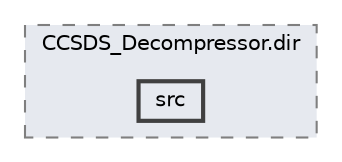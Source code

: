 digraph "build/CMakeFiles/CCSDS_Decompressor.dir/src"
{
 // LATEX_PDF_SIZE
  bgcolor="transparent";
  edge [fontname=Helvetica,fontsize=10,labelfontname=Helvetica,labelfontsize=10];
  node [fontname=Helvetica,fontsize=10,shape=box,height=0.2,width=0.4];
  compound=true
  subgraph clusterdir_2fcae24043d6c8d9b3f3b422e373032f {
    graph [ bgcolor="#e6e9ef", pencolor="grey50", label="CCSDS_Decompressor.dir", fontname=Helvetica,fontsize=10 style="filled,dashed", URL="dir_2fcae24043d6c8d9b3f3b422e373032f.html",tooltip=""]
  dir_bda9db4dee5220dce83fe6b2b34fd167 [label="src", fillcolor="#e6e9ef", color="grey25", style="filled,bold", URL="dir_bda9db4dee5220dce83fe6b2b34fd167.html",tooltip=""];
  }
}
